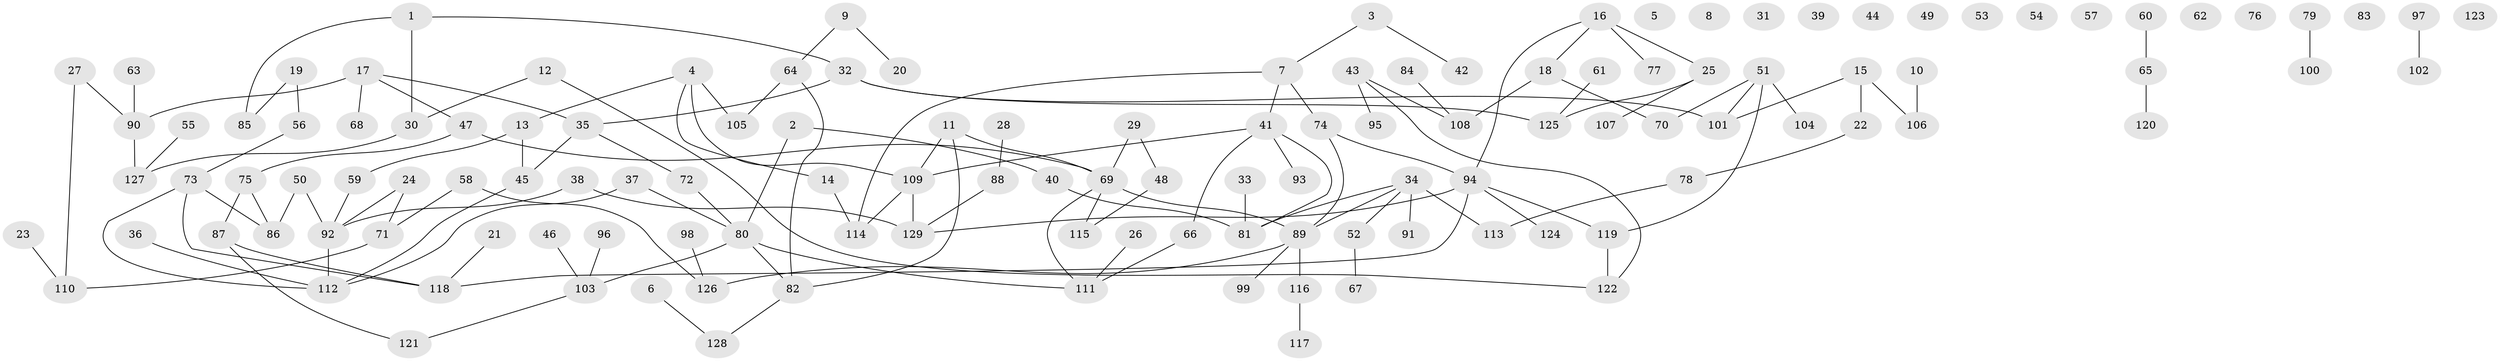 // coarse degree distribution, {0: 0.3137254901960784, 1: 0.3333333333333333, 2: 0.11764705882352941, 5: 0.11764705882352941, 7: 0.0196078431372549, 4: 0.058823529411764705, 8: 0.0196078431372549, 12: 0.0196078431372549}
// Generated by graph-tools (version 1.1) at 2025/42/03/04/25 21:42:39]
// undirected, 129 vertices, 142 edges
graph export_dot {
graph [start="1"]
  node [color=gray90,style=filled];
  1;
  2;
  3;
  4;
  5;
  6;
  7;
  8;
  9;
  10;
  11;
  12;
  13;
  14;
  15;
  16;
  17;
  18;
  19;
  20;
  21;
  22;
  23;
  24;
  25;
  26;
  27;
  28;
  29;
  30;
  31;
  32;
  33;
  34;
  35;
  36;
  37;
  38;
  39;
  40;
  41;
  42;
  43;
  44;
  45;
  46;
  47;
  48;
  49;
  50;
  51;
  52;
  53;
  54;
  55;
  56;
  57;
  58;
  59;
  60;
  61;
  62;
  63;
  64;
  65;
  66;
  67;
  68;
  69;
  70;
  71;
  72;
  73;
  74;
  75;
  76;
  77;
  78;
  79;
  80;
  81;
  82;
  83;
  84;
  85;
  86;
  87;
  88;
  89;
  90;
  91;
  92;
  93;
  94;
  95;
  96;
  97;
  98;
  99;
  100;
  101;
  102;
  103;
  104;
  105;
  106;
  107;
  108;
  109;
  110;
  111;
  112;
  113;
  114;
  115;
  116;
  117;
  118;
  119;
  120;
  121;
  122;
  123;
  124;
  125;
  126;
  127;
  128;
  129;
  1 -- 30;
  1 -- 32;
  1 -- 85;
  2 -- 40;
  2 -- 80;
  3 -- 7;
  3 -- 42;
  4 -- 13;
  4 -- 14;
  4 -- 105;
  4 -- 109;
  6 -- 128;
  7 -- 41;
  7 -- 74;
  7 -- 114;
  9 -- 20;
  9 -- 64;
  10 -- 106;
  11 -- 69;
  11 -- 82;
  11 -- 109;
  12 -- 30;
  12 -- 122;
  13 -- 45;
  13 -- 59;
  14 -- 114;
  15 -- 22;
  15 -- 101;
  15 -- 106;
  16 -- 18;
  16 -- 25;
  16 -- 77;
  16 -- 94;
  17 -- 35;
  17 -- 47;
  17 -- 68;
  17 -- 90;
  18 -- 70;
  18 -- 108;
  19 -- 56;
  19 -- 85;
  21 -- 118;
  22 -- 78;
  23 -- 110;
  24 -- 71;
  24 -- 92;
  25 -- 107;
  25 -- 125;
  26 -- 111;
  27 -- 90;
  27 -- 110;
  28 -- 88;
  29 -- 48;
  29 -- 69;
  30 -- 127;
  32 -- 35;
  32 -- 101;
  32 -- 125;
  33 -- 81;
  34 -- 52;
  34 -- 81;
  34 -- 89;
  34 -- 91;
  34 -- 113;
  35 -- 45;
  35 -- 72;
  36 -- 112;
  37 -- 80;
  37 -- 112;
  38 -- 92;
  38 -- 129;
  40 -- 81;
  41 -- 66;
  41 -- 81;
  41 -- 93;
  41 -- 109;
  43 -- 95;
  43 -- 108;
  43 -- 122;
  45 -- 112;
  46 -- 103;
  47 -- 69;
  47 -- 75;
  48 -- 115;
  50 -- 86;
  50 -- 92;
  51 -- 70;
  51 -- 101;
  51 -- 104;
  51 -- 119;
  52 -- 67;
  55 -- 127;
  56 -- 73;
  58 -- 71;
  58 -- 126;
  59 -- 92;
  60 -- 65;
  61 -- 125;
  63 -- 90;
  64 -- 82;
  64 -- 105;
  65 -- 120;
  66 -- 111;
  69 -- 89;
  69 -- 111;
  69 -- 115;
  71 -- 110;
  72 -- 80;
  73 -- 86;
  73 -- 112;
  73 -- 118;
  74 -- 89;
  74 -- 94;
  75 -- 86;
  75 -- 87;
  78 -- 113;
  79 -- 100;
  80 -- 82;
  80 -- 103;
  80 -- 111;
  82 -- 128;
  84 -- 108;
  87 -- 118;
  87 -- 121;
  88 -- 129;
  89 -- 99;
  89 -- 116;
  89 -- 126;
  90 -- 127;
  92 -- 112;
  94 -- 118;
  94 -- 119;
  94 -- 124;
  94 -- 129;
  96 -- 103;
  97 -- 102;
  98 -- 126;
  103 -- 121;
  109 -- 114;
  109 -- 129;
  116 -- 117;
  119 -- 122;
}
